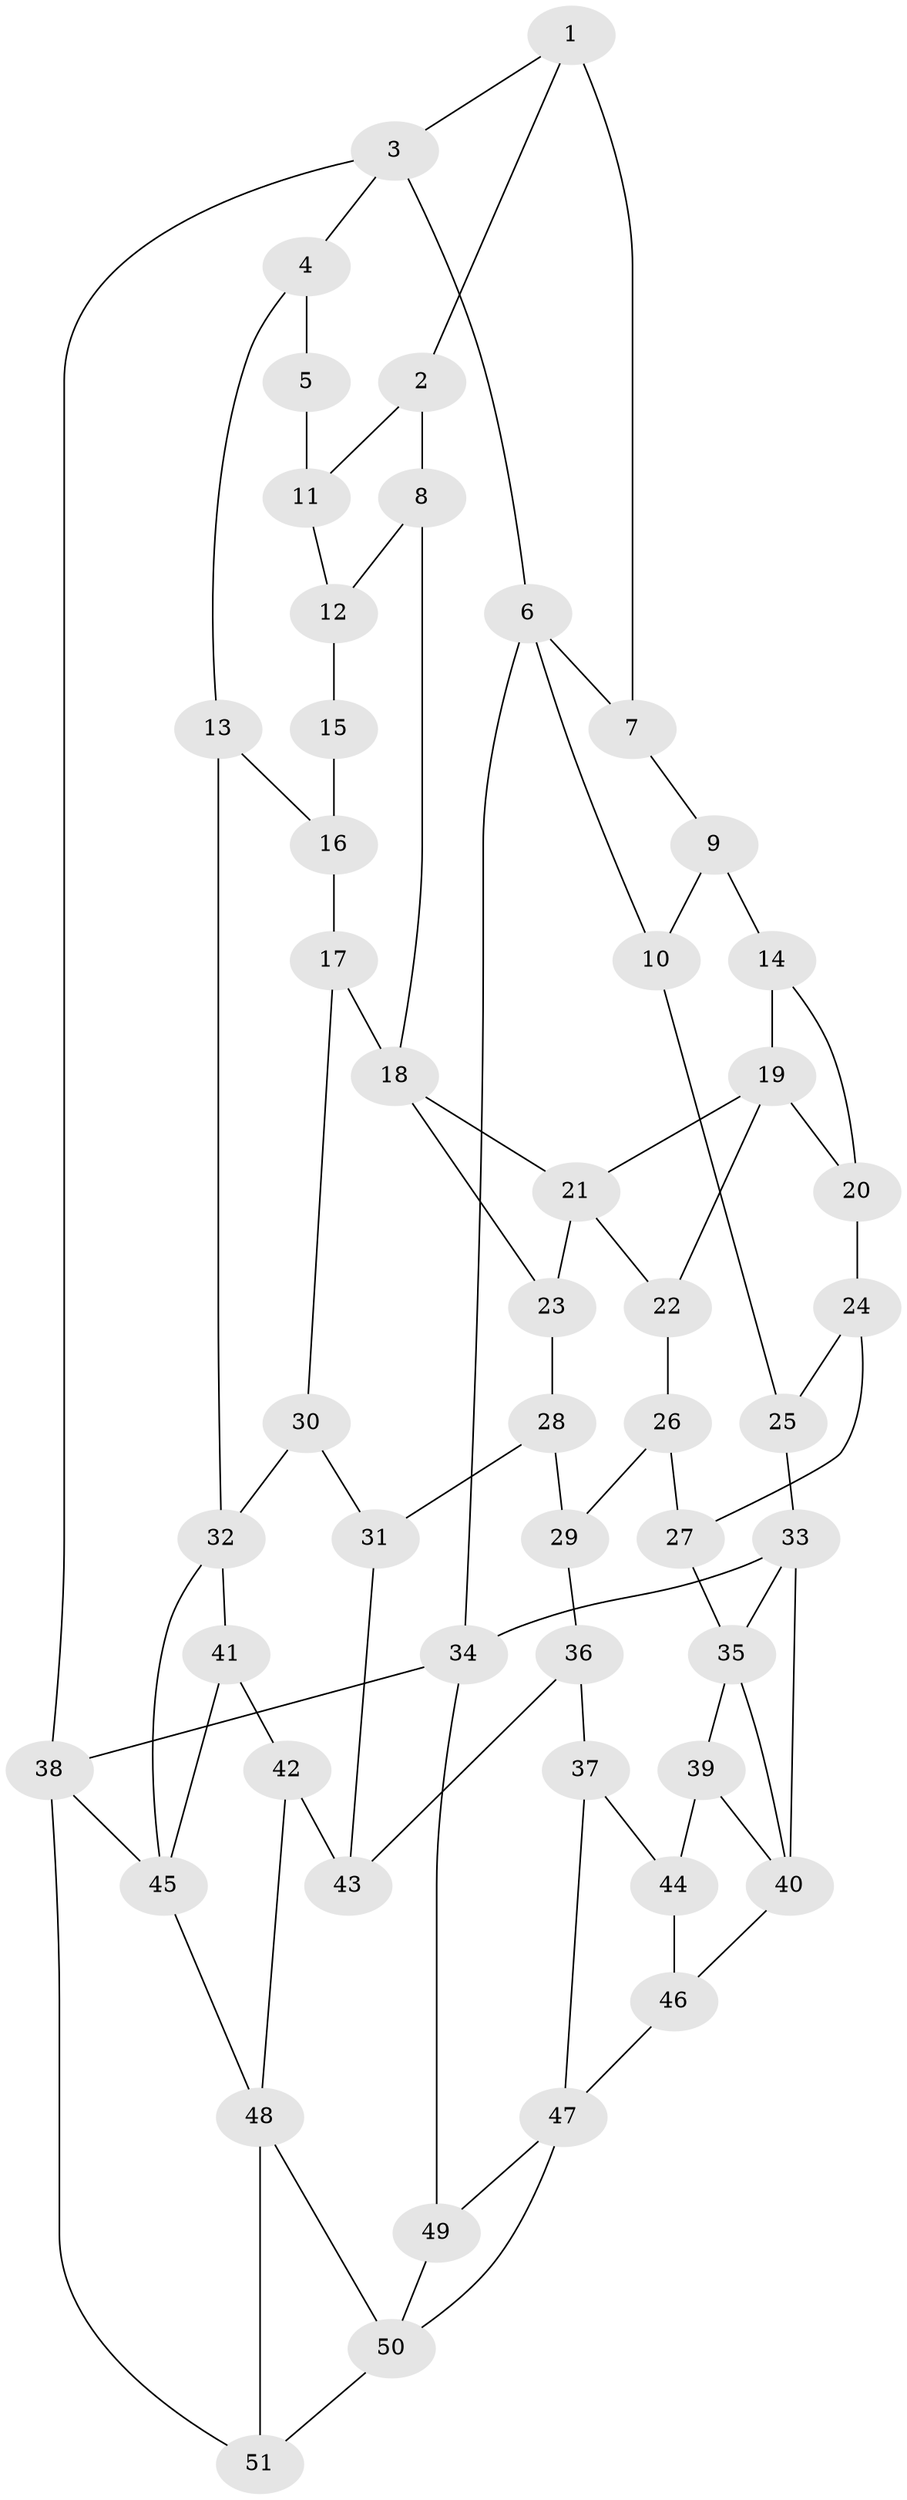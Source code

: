 // original degree distribution, {3: 0.027777777777777776, 4: 0.2361111111111111, 6: 0.20833333333333334, 5: 0.5277777777777778}
// Generated by graph-tools (version 1.1) at 2025/38/03/04/25 23:38:29]
// undirected, 51 vertices, 83 edges
graph export_dot {
  node [color=gray90,style=filled];
  1;
  2;
  3;
  4;
  5;
  6;
  7;
  8;
  9;
  10;
  11;
  12;
  13;
  14;
  15;
  16;
  17;
  18;
  19;
  20;
  21;
  22;
  23;
  24;
  25;
  26;
  27;
  28;
  29;
  30;
  31;
  32;
  33;
  34;
  35;
  36;
  37;
  38;
  39;
  40;
  41;
  42;
  43;
  44;
  45;
  46;
  47;
  48;
  49;
  50;
  51;
  1 -- 2 [weight=1.0];
  1 -- 3 [weight=1.0];
  1 -- 7 [weight=1.0];
  2 -- 8 [weight=1.0];
  2 -- 11 [weight=1.0];
  3 -- 4 [weight=1.0];
  3 -- 6 [weight=1.0];
  3 -- 38 [weight=1.0];
  4 -- 5 [weight=1.0];
  4 -- 13 [weight=1.0];
  5 -- 11 [weight=2.0];
  6 -- 7 [weight=1.0];
  6 -- 10 [weight=1.0];
  6 -- 34 [weight=1.0];
  7 -- 9 [weight=1.0];
  8 -- 12 [weight=1.0];
  8 -- 18 [weight=1.0];
  9 -- 10 [weight=1.0];
  9 -- 14 [weight=2.0];
  10 -- 25 [weight=1.0];
  11 -- 12 [weight=1.0];
  12 -- 15 [weight=2.0];
  13 -- 16 [weight=1.0];
  13 -- 32 [weight=1.0];
  14 -- 19 [weight=1.0];
  14 -- 20 [weight=1.0];
  15 -- 16 [weight=2.0];
  16 -- 17 [weight=1.0];
  17 -- 18 [weight=1.0];
  17 -- 30 [weight=1.0];
  18 -- 21 [weight=1.0];
  18 -- 23 [weight=1.0];
  19 -- 20 [weight=1.0];
  19 -- 21 [weight=1.0];
  19 -- 22 [weight=1.0];
  20 -- 24 [weight=1.0];
  21 -- 22 [weight=1.0];
  21 -- 23 [weight=1.0];
  22 -- 26 [weight=1.0];
  23 -- 28 [weight=1.0];
  24 -- 25 [weight=1.0];
  24 -- 27 [weight=1.0];
  25 -- 33 [weight=1.0];
  26 -- 27 [weight=1.0];
  26 -- 29 [weight=1.0];
  27 -- 35 [weight=1.0];
  28 -- 29 [weight=1.0];
  28 -- 31 [weight=1.0];
  29 -- 36 [weight=1.0];
  30 -- 31 [weight=1.0];
  30 -- 32 [weight=1.0];
  31 -- 43 [weight=1.0];
  32 -- 41 [weight=1.0];
  32 -- 45 [weight=1.0];
  33 -- 34 [weight=1.0];
  33 -- 35 [weight=1.0];
  33 -- 40 [weight=1.0];
  34 -- 38 [weight=1.0];
  34 -- 49 [weight=1.0];
  35 -- 39 [weight=1.0];
  35 -- 40 [weight=1.0];
  36 -- 37 [weight=1.0];
  36 -- 43 [weight=1.0];
  37 -- 44 [weight=1.0];
  37 -- 47 [weight=1.0];
  38 -- 45 [weight=1.0];
  38 -- 51 [weight=1.0];
  39 -- 40 [weight=1.0];
  39 -- 44 [weight=2.0];
  40 -- 46 [weight=1.0];
  41 -- 42 [weight=1.0];
  41 -- 45 [weight=1.0];
  42 -- 43 [weight=1.0];
  42 -- 48 [weight=1.0];
  44 -- 46 [weight=1.0];
  45 -- 48 [weight=1.0];
  46 -- 47 [weight=1.0];
  47 -- 49 [weight=1.0];
  47 -- 50 [weight=1.0];
  48 -- 50 [weight=1.0];
  48 -- 51 [weight=1.0];
  49 -- 50 [weight=1.0];
  50 -- 51 [weight=1.0];
}
